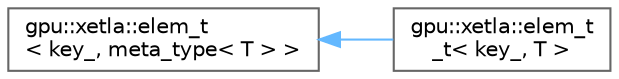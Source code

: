 digraph "Graphical Class Hierarchy"
{
 // LATEX_PDF_SIZE
  bgcolor="transparent";
  edge [fontname=Helvetica,fontsize=10,labelfontname=Helvetica,labelfontsize=10];
  node [fontname=Helvetica,fontsize=10,shape=box,height=0.2,width=0.4];
  rankdir="LR";
  Node0 [id="Node000000",label="gpu::xetla::elem_t\l\< key_, meta_type\< T \> \>",height=0.2,width=0.4,color="grey40", fillcolor="white", style="filled",URL="$structgpu_1_1xetla_1_1elem__t.html",tooltip=" "];
  Node0 -> Node1 [id="edge16_Node000000_Node000001",dir="back",color="steelblue1",style="solid",tooltip=" "];
  Node1 [id="Node000001",label="gpu::xetla::elem_t\l_t\< key_, T \>",height=0.2,width=0.4,color="grey40", fillcolor="white", style="filled",URL="$structgpu_1_1xetla_1_1elem__t__t.html",tooltip=" "];
}

